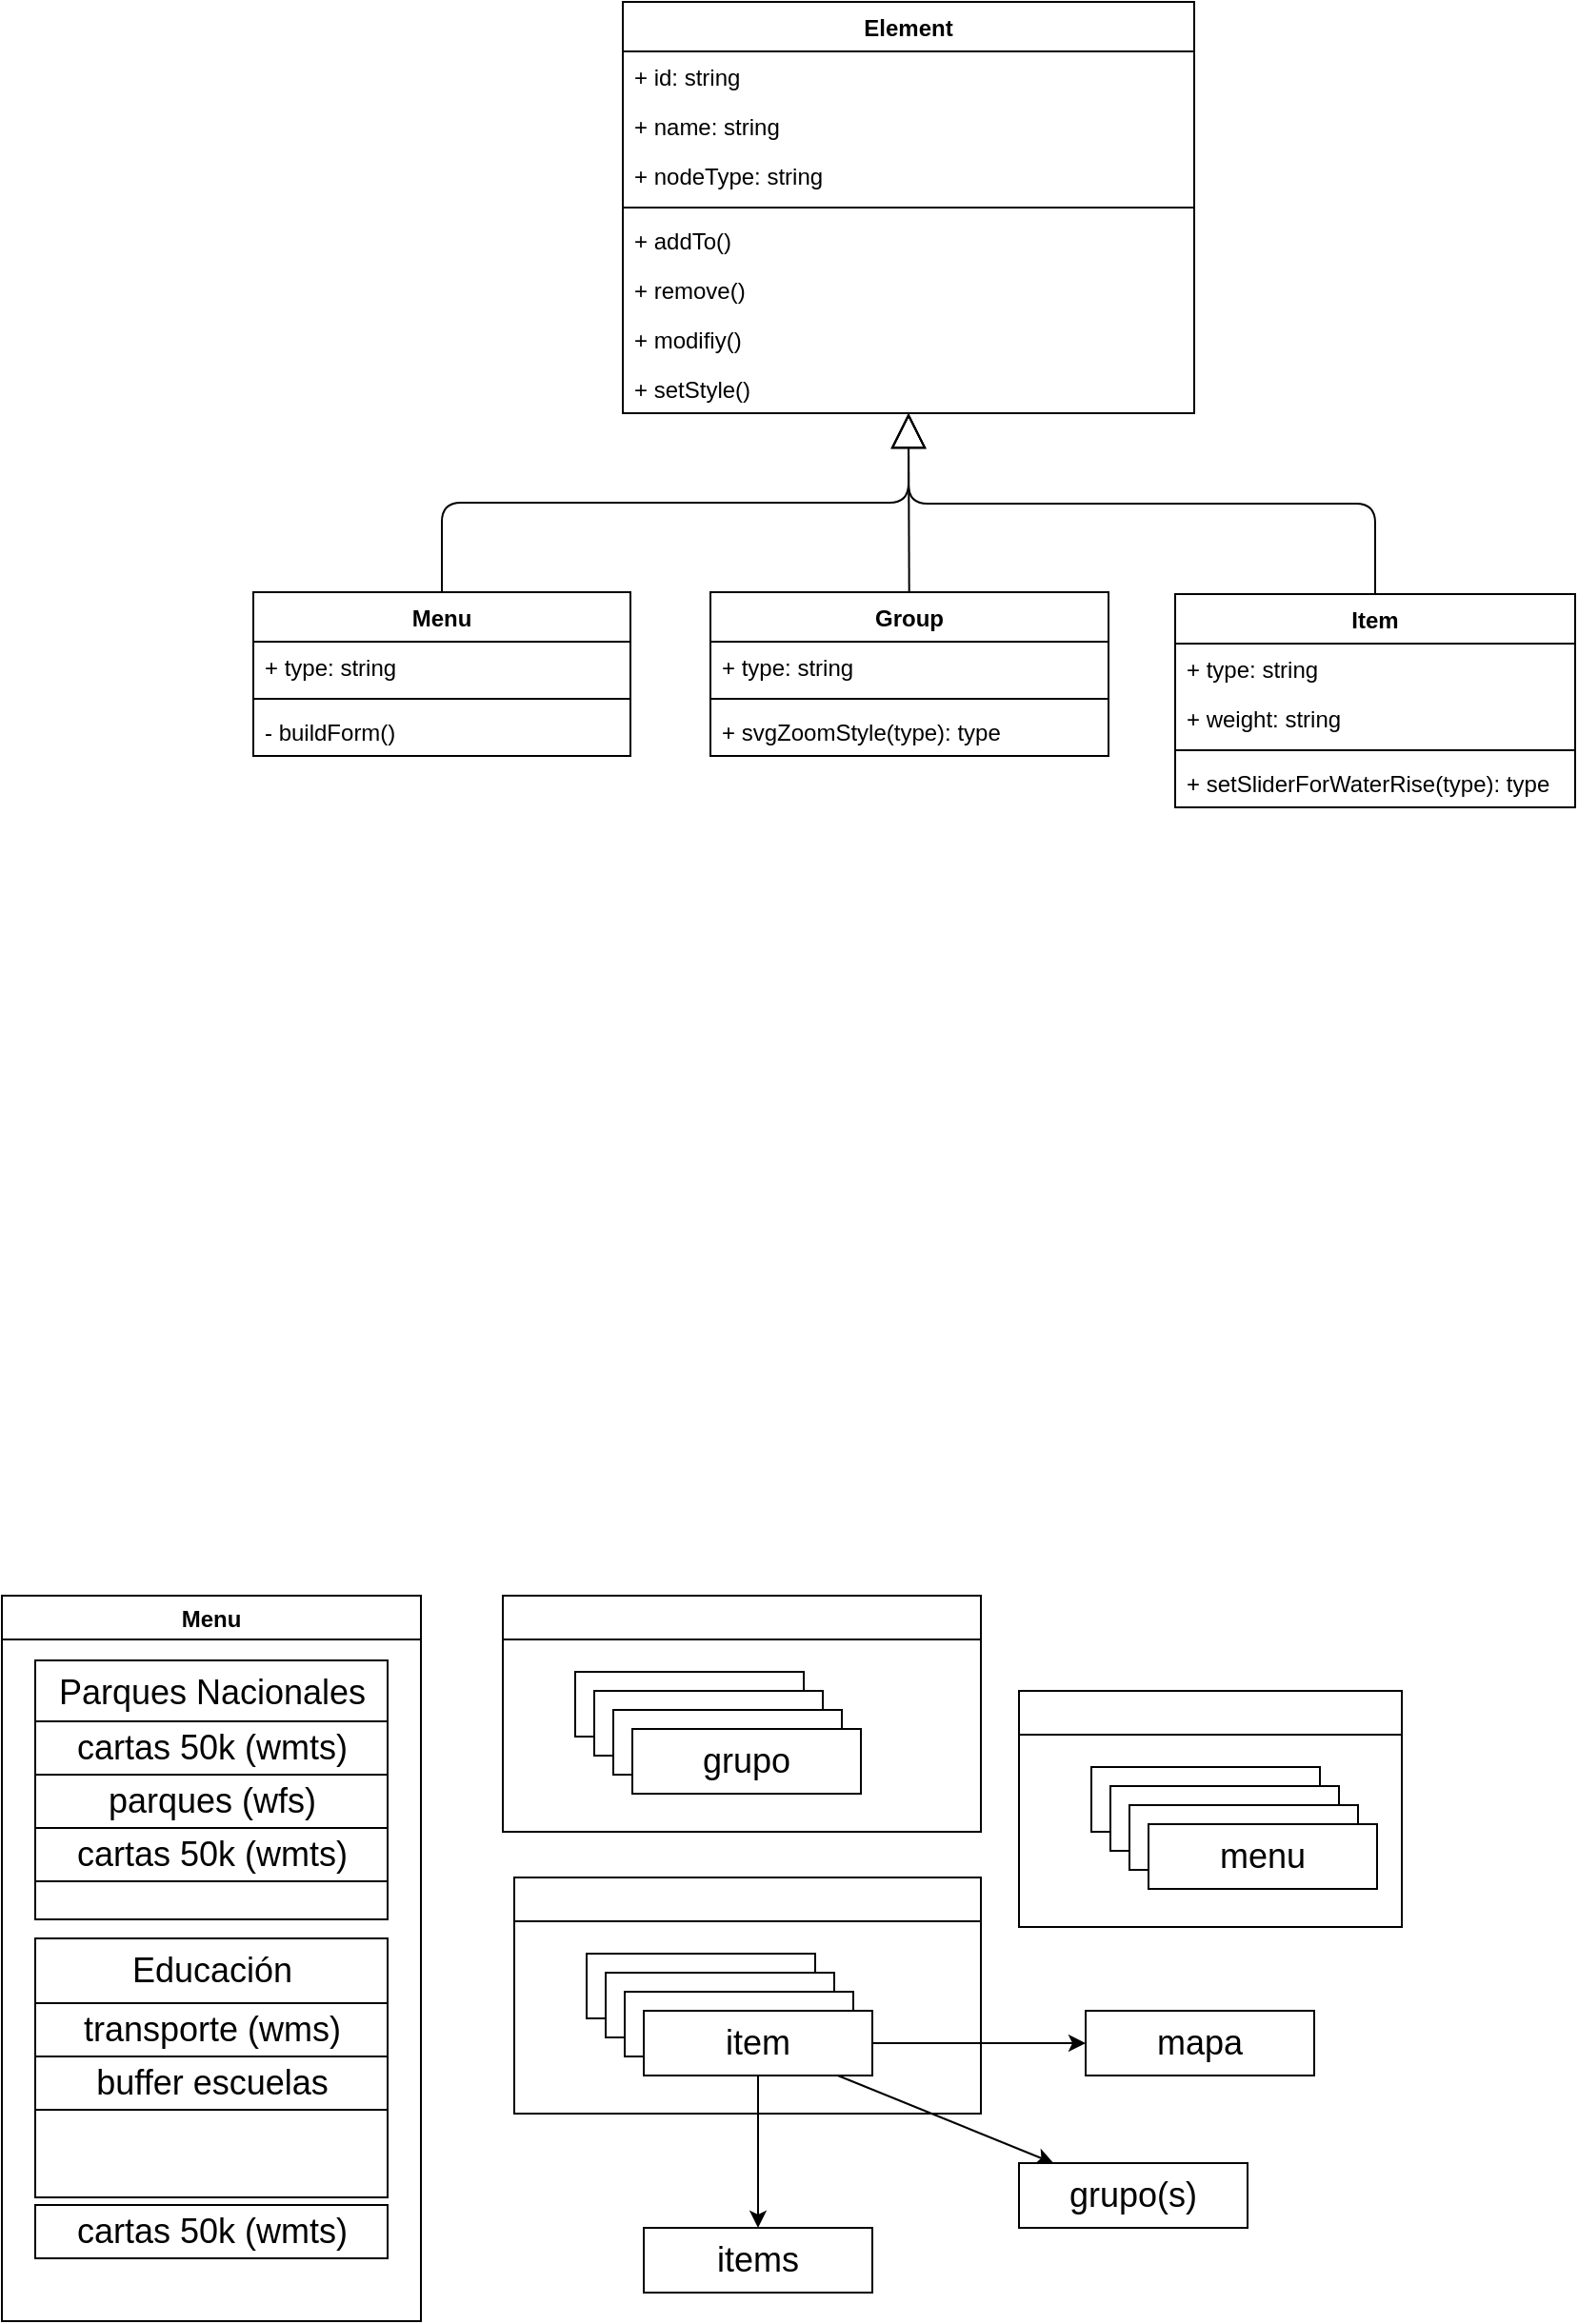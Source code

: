 <mxfile>
    <diagram id="CWb_n4CAjd2z9gFYFfTj" name="Class">
        <mxGraphModel dx="1367" dy="787" grid="0" gridSize="10" guides="1" tooltips="1" connect="1" arrows="1" fold="1" page="1" pageScale="1" pageWidth="1169" pageHeight="827" math="0" shadow="0">
            <root>
                <mxCell id="0"/>
                <mxCell id="1" parent="0"/>
                <mxCell id="zH9yEyfcCZAy-cP3OPAp-57" value="Item" style="swimlane;fontStyle=1;align=center;verticalAlign=top;childLayout=stackLayout;horizontal=1;startSize=26;horizontalStack=0;resizeParent=1;resizeParentMax=0;resizeLast=0;collapsible=1;marginBottom=0;" parent="1" vertex="1">
                    <mxGeometry x="656" y="328" width="210" height="112" as="geometry">
                        <mxRectangle x="655" y="465" width="80" height="26" as="alternateBounds"/>
                    </mxGeometry>
                </mxCell>
                <mxCell id="12" value="+ type: string" style="text;strokeColor=none;fillColor=none;align=left;verticalAlign=top;spacingLeft=4;spacingRight=4;overflow=hidden;rotatable=0;points=[[0,0.5],[1,0.5]];portConstraint=eastwest;" parent="zH9yEyfcCZAy-cP3OPAp-57" vertex="1">
                    <mxGeometry y="26" width="210" height="26" as="geometry"/>
                </mxCell>
                <mxCell id="15" value="+ weight: string" style="text;strokeColor=none;fillColor=none;align=left;verticalAlign=top;spacingLeft=4;spacingRight=4;overflow=hidden;rotatable=0;points=[[0,0.5],[1,0.5]];portConstraint=eastwest;" parent="zH9yEyfcCZAy-cP3OPAp-57" vertex="1">
                    <mxGeometry y="52" width="210" height="26" as="geometry"/>
                </mxCell>
                <mxCell id="zH9yEyfcCZAy-cP3OPAp-59" value="" style="line;strokeWidth=1;fillColor=none;align=left;verticalAlign=middle;spacingTop=-1;spacingLeft=3;spacingRight=3;rotatable=0;labelPosition=right;points=[];portConstraint=eastwest;strokeColor=inherit;" parent="zH9yEyfcCZAy-cP3OPAp-57" vertex="1">
                    <mxGeometry y="78" width="210" height="8" as="geometry"/>
                </mxCell>
                <mxCell id="zH9yEyfcCZAy-cP3OPAp-83" value="+ setSliderForWaterRise(type): type" style="text;strokeColor=none;fillColor=none;align=left;verticalAlign=top;spacingLeft=4;spacingRight=4;overflow=hidden;rotatable=0;points=[[0,0.5],[1,0.5]];portConstraint=eastwest;" parent="zH9yEyfcCZAy-cP3OPAp-57" vertex="1">
                    <mxGeometry y="86" width="210" height="26" as="geometry"/>
                </mxCell>
                <mxCell id="10" style="edgeStyle=none;html=1;entryX=0.5;entryY=1;entryDx=0;entryDy=0;endArrow=block;endFill=0;endSize=16;" parent="1" source="zH9yEyfcCZAy-cP3OPAp-61" target="zH9yEyfcCZAy-cP3OPAp-73" edge="1">
                    <mxGeometry relative="1" as="geometry"/>
                </mxCell>
                <mxCell id="zH9yEyfcCZAy-cP3OPAp-61" value="Group" style="swimlane;fontStyle=1;align=center;verticalAlign=top;childLayout=stackLayout;horizontal=1;startSize=26;horizontalStack=0;resizeParent=1;resizeParentMax=0;resizeLast=0;collapsible=1;marginBottom=0;" parent="1" vertex="1">
                    <mxGeometry x="412" y="327" width="209" height="86" as="geometry"/>
                </mxCell>
                <mxCell id="11" value="+ type: string" style="text;strokeColor=none;fillColor=none;align=left;verticalAlign=top;spacingLeft=4;spacingRight=4;overflow=hidden;rotatable=0;points=[[0,0.5],[1,0.5]];portConstraint=eastwest;" parent="zH9yEyfcCZAy-cP3OPAp-61" vertex="1">
                    <mxGeometry y="26" width="209" height="26" as="geometry"/>
                </mxCell>
                <mxCell id="zH9yEyfcCZAy-cP3OPAp-63" value="" style="line;strokeWidth=1;fillColor=none;align=left;verticalAlign=middle;spacingTop=-1;spacingLeft=3;spacingRight=3;rotatable=0;labelPosition=right;points=[];portConstraint=eastwest;strokeColor=inherit;" parent="zH9yEyfcCZAy-cP3OPAp-61" vertex="1">
                    <mxGeometry y="52" width="209" height="8" as="geometry"/>
                </mxCell>
                <mxCell id="zH9yEyfcCZAy-cP3OPAp-76" value="+ svgZoomStyle(type): type" style="text;strokeColor=none;fillColor=none;align=left;verticalAlign=top;spacingLeft=4;spacingRight=4;overflow=hidden;rotatable=0;points=[[0,0.5],[1,0.5]];portConstraint=eastwest;" parent="zH9yEyfcCZAy-cP3OPAp-61" vertex="1">
                    <mxGeometry y="60" width="209" height="26" as="geometry"/>
                </mxCell>
                <mxCell id="SXHfhw6Z6Lz09nfbXiYT-1" value="Menu" style="swimlane;fontStyle=1;align=center;verticalAlign=top;childLayout=stackLayout;horizontal=1;startSize=26;horizontalStack=0;resizeParent=1;resizeParentMax=0;resizeLast=0;collapsible=1;marginBottom=0;" parent="1" vertex="1">
                    <mxGeometry x="172" y="327" width="198" height="86" as="geometry"/>
                </mxCell>
                <mxCell id="SXHfhw6Z6Lz09nfbXiYT-2" value="+ type: string" style="text;strokeColor=none;fillColor=none;align=left;verticalAlign=top;spacingLeft=4;spacingRight=4;overflow=hidden;rotatable=0;points=[[0,0.5],[1,0.5]];portConstraint=eastwest;" parent="SXHfhw6Z6Lz09nfbXiYT-1" vertex="1">
                    <mxGeometry y="26" width="198" height="26" as="geometry"/>
                </mxCell>
                <mxCell id="SXHfhw6Z6Lz09nfbXiYT-3" value="" style="line;strokeWidth=1;fillColor=none;align=left;verticalAlign=middle;spacingTop=-1;spacingLeft=3;spacingRight=3;rotatable=0;labelPosition=right;points=[];portConstraint=eastwest;strokeColor=inherit;" parent="SXHfhw6Z6Lz09nfbXiYT-1" vertex="1">
                    <mxGeometry y="52" width="198" height="8" as="geometry"/>
                </mxCell>
                <mxCell id="0chl6XNJ0AaEcj4ULYIY-2" value="- buildForm()" style="text;strokeColor=none;fillColor=none;align=left;verticalAlign=top;spacingLeft=4;spacingRight=4;overflow=hidden;rotatable=0;points=[[0,0.5],[1,0.5]];portConstraint=eastwest;" parent="SXHfhw6Z6Lz09nfbXiYT-1" vertex="1">
                    <mxGeometry y="60" width="198" height="26" as="geometry"/>
                </mxCell>
                <mxCell id="JLlEWdNOFg77TvU8GrVB-5" value="" style="endArrow=block;endFill=0;html=1;edgeStyle=orthogonalEdgeStyle;align=left;verticalAlign=top;exitX=0.5;exitY=0;exitDx=0;exitDy=0;endSize=16;" parent="1" source="SXHfhw6Z6Lz09nfbXiYT-1" target="zH9yEyfcCZAy-cP3OPAp-73" edge="1">
                    <mxGeometry x="-0.853" y="-20" relative="1" as="geometry">
                        <mxPoint x="388" y="423" as="sourcePoint"/>
                        <mxPoint x="454" y="427" as="targetPoint"/>
                        <mxPoint as="offset"/>
                    </mxGeometry>
                </mxCell>
                <mxCell id="JLlEWdNOFg77TvU8GrVB-10" value="" style="endArrow=block;endFill=0;html=1;edgeStyle=orthogonalEdgeStyle;align=left;verticalAlign=top;exitX=0.5;exitY=0;exitDx=0;exitDy=0;endSize=16;" parent="1" source="zH9yEyfcCZAy-cP3OPAp-57" target="zH9yEyfcCZAy-cP3OPAp-73" edge="1">
                    <mxGeometry x="-0.83" relative="1" as="geometry">
                        <mxPoint x="644" y="441" as="sourcePoint"/>
                        <mxPoint x="804" y="441" as="targetPoint"/>
                        <mxPoint as="offset"/>
                    </mxGeometry>
                </mxCell>
                <mxCell id="zH9yEyfcCZAy-cP3OPAp-73" value="Element" style="swimlane;fontStyle=1;align=center;verticalAlign=top;childLayout=stackLayout;horizontal=1;startSize=26;horizontalStack=0;resizeParent=1;resizeParentMax=0;resizeLast=0;collapsible=1;marginBottom=0;shadow=0;" parent="1" vertex="1">
                    <mxGeometry x="366" y="17" width="300" height="216" as="geometry"/>
                </mxCell>
                <mxCell id="GDd7rEjxKUPIOiGlK0JA-3" value="+ id: string" style="text;strokeColor=none;fillColor=none;align=left;verticalAlign=top;spacingLeft=4;spacingRight=4;overflow=hidden;rotatable=0;points=[[0,0.5],[1,0.5]];portConstraint=eastwest;" parent="zH9yEyfcCZAy-cP3OPAp-73" vertex="1">
                    <mxGeometry y="26" width="300" height="26" as="geometry"/>
                </mxCell>
                <mxCell id="GDd7rEjxKUPIOiGlK0JA-2" value="+ name: string" style="text;strokeColor=none;fillColor=none;align=left;verticalAlign=top;spacingLeft=4;spacingRight=4;overflow=hidden;rotatable=0;points=[[0,0.5],[1,0.5]];portConstraint=eastwest;" parent="zH9yEyfcCZAy-cP3OPAp-73" vertex="1">
                    <mxGeometry y="52" width="300" height="26" as="geometry"/>
                </mxCell>
                <mxCell id="wN1pKUqFxLURX6OhlAxr-1" value="+ nodeType: string" style="text;strokeColor=none;fillColor=none;align=left;verticalAlign=top;spacingLeft=4;spacingRight=4;overflow=hidden;rotatable=0;points=[[0,0.5],[1,0.5]];portConstraint=eastwest;" parent="zH9yEyfcCZAy-cP3OPAp-73" vertex="1">
                    <mxGeometry y="78" width="300" height="26" as="geometry"/>
                </mxCell>
                <mxCell id="zH9yEyfcCZAy-cP3OPAp-75" value="" style="line;strokeWidth=1;fillColor=none;align=left;verticalAlign=middle;spacingTop=-1;spacingLeft=3;spacingRight=3;rotatable=0;labelPosition=right;points=[];portConstraint=eastwest;strokeColor=inherit;" parent="zH9yEyfcCZAy-cP3OPAp-73" vertex="1">
                    <mxGeometry y="104" width="300" height="8" as="geometry"/>
                </mxCell>
                <mxCell id="GuAcYDnVSEdRQ6eYFPWp-65" value="+ addTo()" style="text;strokeColor=none;fillColor=none;align=left;verticalAlign=top;spacingLeft=4;spacingRight=4;overflow=hidden;rotatable=0;points=[[0,0.5],[1,0.5]];portConstraint=eastwest;" parent="zH9yEyfcCZAy-cP3OPAp-73" vertex="1">
                    <mxGeometry y="112" width="300" height="26" as="geometry"/>
                </mxCell>
                <mxCell id="GuAcYDnVSEdRQ6eYFPWp-66" value="+ remove()" style="text;strokeColor=none;fillColor=none;align=left;verticalAlign=top;spacingLeft=4;spacingRight=4;overflow=hidden;rotatable=0;points=[[0,0.5],[1,0.5]];portConstraint=eastwest;" parent="zH9yEyfcCZAy-cP3OPAp-73" vertex="1">
                    <mxGeometry y="138" width="300" height="26" as="geometry"/>
                </mxCell>
                <mxCell id="GuAcYDnVSEdRQ6eYFPWp-64" value="+ modifiy()" style="text;strokeColor=none;fillColor=none;align=left;verticalAlign=top;spacingLeft=4;spacingRight=4;overflow=hidden;rotatable=0;points=[[0,0.5],[1,0.5]];portConstraint=eastwest;" parent="zH9yEyfcCZAy-cP3OPAp-73" vertex="1">
                    <mxGeometry y="164" width="300" height="26" as="geometry"/>
                </mxCell>
                <mxCell id="zH9yEyfcCZAy-cP3OPAp-80" value="+ setStyle()" style="text;strokeColor=none;fillColor=none;align=left;verticalAlign=top;spacingLeft=4;spacingRight=4;overflow=hidden;rotatable=0;points=[[0,0.5],[1,0.5]];portConstraint=eastwest;" parent="zH9yEyfcCZAy-cP3OPAp-73" vertex="1">
                    <mxGeometry y="190" width="300" height="26" as="geometry"/>
                </mxCell>
                <mxCell id="GuAcYDnVSEdRQ6eYFPWp-32" value="Menu" style="swimlane;" parent="1" vertex="1">
                    <mxGeometry x="40" y="854" width="220" height="381" as="geometry"/>
                </mxCell>
                <mxCell id="GuAcYDnVSEdRQ6eYFPWp-33" value="" style="edgeStyle=none;html=1;" parent="GuAcYDnVSEdRQ6eYFPWp-32" edge="1">
                    <mxGeometry relative="1" as="geometry">
                        <mxPoint x="100" y="71" as="sourcePoint"/>
                    </mxGeometry>
                </mxCell>
                <mxCell id="GuAcYDnVSEdRQ6eYFPWp-34" value="Parques Nacionales" style="rounded=0;whiteSpace=wrap;html=1;fontSize=18;verticalAlign=top;" parent="GuAcYDnVSEdRQ6eYFPWp-32" vertex="1">
                    <mxGeometry x="17.5" y="34" width="185" height="136" as="geometry"/>
                </mxCell>
                <mxCell id="GuAcYDnVSEdRQ6eYFPWp-35" value="parques (wfs)" style="rounded=0;whiteSpace=wrap;html=1;fontSize=18;" parent="GuAcYDnVSEdRQ6eYFPWp-32" vertex="1">
                    <mxGeometry x="17.5" y="94" width="185" height="28" as="geometry"/>
                </mxCell>
                <mxCell id="GuAcYDnVSEdRQ6eYFPWp-36" value="Educación" style="rounded=0;whiteSpace=wrap;html=1;fontSize=18;verticalAlign=top;" parent="GuAcYDnVSEdRQ6eYFPWp-32" vertex="1">
                    <mxGeometry x="17.5" y="180" width="185" height="136" as="geometry"/>
                </mxCell>
                <mxCell id="GuAcYDnVSEdRQ6eYFPWp-37" value="cartas 50k (wmts)" style="rounded=0;whiteSpace=wrap;html=1;fontSize=18;" parent="GuAcYDnVSEdRQ6eYFPWp-32" vertex="1">
                    <mxGeometry x="17.5" y="66" width="185" height="28" as="geometry"/>
                </mxCell>
                <mxCell id="GuAcYDnVSEdRQ6eYFPWp-38" value="transporte (wms)" style="rounded=0;whiteSpace=wrap;html=1;fontSize=18;" parent="GuAcYDnVSEdRQ6eYFPWp-32" vertex="1">
                    <mxGeometry x="17.5" y="214" width="185" height="28" as="geometry"/>
                </mxCell>
                <mxCell id="GuAcYDnVSEdRQ6eYFPWp-39" value="buffer escuelas" style="rounded=0;whiteSpace=wrap;html=1;fontSize=18;" parent="GuAcYDnVSEdRQ6eYFPWp-32" vertex="1">
                    <mxGeometry x="17.5" y="242" width="185" height="28" as="geometry"/>
                </mxCell>
                <mxCell id="GuAcYDnVSEdRQ6eYFPWp-40" value="cartas 50k (wmts)" style="rounded=0;whiteSpace=wrap;html=1;fontSize=18;" parent="GuAcYDnVSEdRQ6eYFPWp-32" vertex="1">
                    <mxGeometry x="17.5" y="122" width="185" height="28" as="geometry"/>
                </mxCell>
                <mxCell id="GuAcYDnVSEdRQ6eYFPWp-41" value="cartas 50k (wmts)" style="rounded=0;whiteSpace=wrap;html=1;fontSize=18;" parent="GuAcYDnVSEdRQ6eYFPWp-32" vertex="1">
                    <mxGeometry x="17.5" y="320" width="185" height="28" as="geometry"/>
                </mxCell>
                <mxCell id="GuAcYDnVSEdRQ6eYFPWp-42" value="" style="swimlane;fontSize=18;" parent="1" vertex="1">
                    <mxGeometry x="303" y="854" width="251" height="124" as="geometry"/>
                </mxCell>
                <mxCell id="GuAcYDnVSEdRQ6eYFPWp-43" value="grupo" style="rounded=0;whiteSpace=wrap;html=1;fontSize=18;" parent="GuAcYDnVSEdRQ6eYFPWp-42" vertex="1">
                    <mxGeometry x="38" y="40" width="120" height="34" as="geometry"/>
                </mxCell>
                <mxCell id="GuAcYDnVSEdRQ6eYFPWp-44" value="grupo" style="rounded=0;whiteSpace=wrap;html=1;fontSize=18;" parent="1" vertex="1">
                    <mxGeometry x="351" y="904" width="120" height="34" as="geometry"/>
                </mxCell>
                <mxCell id="GuAcYDnVSEdRQ6eYFPWp-45" value="grupo" style="rounded=0;whiteSpace=wrap;html=1;fontSize=18;" parent="1" vertex="1">
                    <mxGeometry x="361" y="914" width="120" height="34" as="geometry"/>
                </mxCell>
                <mxCell id="GuAcYDnVSEdRQ6eYFPWp-46" value="grupo" style="rounded=0;whiteSpace=wrap;html=1;fontSize=18;" parent="1" vertex="1">
                    <mxGeometry x="371" y="924" width="120" height="34" as="geometry"/>
                </mxCell>
                <mxCell id="GuAcYDnVSEdRQ6eYFPWp-47" value="" style="swimlane;fontSize=18;" parent="1" vertex="1">
                    <mxGeometry x="309" y="1002" width="245" height="124" as="geometry"/>
                </mxCell>
                <mxCell id="GuAcYDnVSEdRQ6eYFPWp-48" value="grupo" style="rounded=0;whiteSpace=wrap;html=1;fontSize=18;" parent="GuAcYDnVSEdRQ6eYFPWp-47" vertex="1">
                    <mxGeometry x="38" y="40" width="120" height="34" as="geometry"/>
                </mxCell>
                <mxCell id="GuAcYDnVSEdRQ6eYFPWp-49" value="grupo" style="rounded=0;whiteSpace=wrap;html=1;fontSize=18;" parent="1" vertex="1">
                    <mxGeometry x="357" y="1052" width="120" height="34" as="geometry"/>
                </mxCell>
                <mxCell id="GuAcYDnVSEdRQ6eYFPWp-50" value="grupo" style="rounded=0;whiteSpace=wrap;html=1;fontSize=18;" parent="1" vertex="1">
                    <mxGeometry x="367" y="1062" width="120" height="34" as="geometry"/>
                </mxCell>
                <mxCell id="GuAcYDnVSEdRQ6eYFPWp-51" value="" style="edgeStyle=none;html=1;fontSize=18;" parent="1" source="GuAcYDnVSEdRQ6eYFPWp-54" target="GuAcYDnVSEdRQ6eYFPWp-60" edge="1">
                    <mxGeometry relative="1" as="geometry"/>
                </mxCell>
                <mxCell id="GuAcYDnVSEdRQ6eYFPWp-52" value="" style="edgeStyle=none;html=1;fontSize=18;" parent="1" source="GuAcYDnVSEdRQ6eYFPWp-54" target="GuAcYDnVSEdRQ6eYFPWp-61" edge="1">
                    <mxGeometry relative="1" as="geometry"/>
                </mxCell>
                <mxCell id="GuAcYDnVSEdRQ6eYFPWp-53" value="" style="edgeStyle=none;html=1;fontSize=18;" parent="1" source="GuAcYDnVSEdRQ6eYFPWp-54" target="GuAcYDnVSEdRQ6eYFPWp-62" edge="1">
                    <mxGeometry relative="1" as="geometry"/>
                </mxCell>
                <mxCell id="GuAcYDnVSEdRQ6eYFPWp-54" value="item" style="rounded=0;whiteSpace=wrap;html=1;fontSize=18;" parent="1" vertex="1">
                    <mxGeometry x="377" y="1072" width="120" height="34" as="geometry"/>
                </mxCell>
                <mxCell id="GuAcYDnVSEdRQ6eYFPWp-55" value="" style="swimlane;fontSize=18;" parent="1" vertex="1">
                    <mxGeometry x="574" y="904" width="201" height="124" as="geometry"/>
                </mxCell>
                <mxCell id="GuAcYDnVSEdRQ6eYFPWp-56" value="grupo" style="rounded=0;whiteSpace=wrap;html=1;fontSize=18;" parent="GuAcYDnVSEdRQ6eYFPWp-55" vertex="1">
                    <mxGeometry x="38" y="40" width="120" height="34" as="geometry"/>
                </mxCell>
                <mxCell id="GuAcYDnVSEdRQ6eYFPWp-57" value="grupo" style="rounded=0;whiteSpace=wrap;html=1;fontSize=18;" parent="1" vertex="1">
                    <mxGeometry x="622" y="954" width="120" height="34" as="geometry"/>
                </mxCell>
                <mxCell id="GuAcYDnVSEdRQ6eYFPWp-58" value="grupo" style="rounded=0;whiteSpace=wrap;html=1;fontSize=18;" parent="1" vertex="1">
                    <mxGeometry x="632" y="964" width="120" height="34" as="geometry"/>
                </mxCell>
                <mxCell id="GuAcYDnVSEdRQ6eYFPWp-59" value="menu" style="rounded=0;whiteSpace=wrap;html=1;fontSize=18;" parent="1" vertex="1">
                    <mxGeometry x="642" y="974" width="120" height="34" as="geometry"/>
                </mxCell>
                <mxCell id="GuAcYDnVSEdRQ6eYFPWp-60" value="items" style="rounded=0;whiteSpace=wrap;html=1;fontSize=18;" parent="1" vertex="1">
                    <mxGeometry x="377" y="1186" width="120" height="34" as="geometry"/>
                </mxCell>
                <mxCell id="GuAcYDnVSEdRQ6eYFPWp-61" value="mapa" style="rounded=0;whiteSpace=wrap;html=1;fontSize=18;" parent="1" vertex="1">
                    <mxGeometry x="609" y="1072" width="120" height="34" as="geometry"/>
                </mxCell>
                <mxCell id="GuAcYDnVSEdRQ6eYFPWp-62" value="grupo(s)" style="rounded=0;whiteSpace=wrap;html=1;fontSize=18;" parent="1" vertex="1">
                    <mxGeometry x="574" y="1152" width="120" height="34" as="geometry"/>
                </mxCell>
            </root>
        </mxGraphModel>
    </diagram>
    <diagram name="newMenu" id="8wBzWlpu2rMvFA-HDnfL">
        <mxGraphModel dx="1367" dy="787" grid="0" gridSize="10" guides="1" tooltips="1" connect="1" arrows="1" fold="1" page="1" pageScale="1" pageWidth="1169" pageHeight="827" math="0" shadow="0">
            <root>
                <mxCell id="F6urXVBgQZj6xSzh7uNJ-0"/>
                <mxCell id="F6urXVBgQZj6xSzh7uNJ-1" parent="F6urXVBgQZj6xSzh7uNJ-0"/>
                <mxCell id="F6urXVBgQZj6xSzh7uNJ-18" value="Element" style="swimlane;fontStyle=1;align=center;verticalAlign=top;childLayout=stackLayout;horizontal=1;startSize=26;horizontalStack=0;resizeParent=1;resizeParentMax=0;resizeLast=0;collapsible=1;marginBottom=0;shadow=0;" vertex="1" parent="F6urXVBgQZj6xSzh7uNJ-1">
                    <mxGeometry x="24" y="13" width="300" height="191" as="geometry"/>
                </mxCell>
                <mxCell id="F6urXVBgQZj6xSzh7uNJ-19" value="+ id: string" style="text;strokeColor=none;fillColor=none;align=left;verticalAlign=top;spacingLeft=4;spacingRight=4;overflow=hidden;rotatable=0;points=[[0,0.5],[1,0.5]];portConstraint=eastwest;" vertex="1" parent="F6urXVBgQZj6xSzh7uNJ-18">
                    <mxGeometry y="26" width="300" height="26" as="geometry"/>
                </mxCell>
                <mxCell id="F6urXVBgQZj6xSzh7uNJ-20" value="+ name: string" style="text;strokeColor=none;fillColor=none;align=left;verticalAlign=top;spacingLeft=4;spacingRight=4;overflow=hidden;rotatable=0;points=[[0,0.5],[1,0.5]];portConstraint=eastwest;" vertex="1" parent="F6urXVBgQZj6xSzh7uNJ-18">
                    <mxGeometry y="52" width="300" height="26" as="geometry"/>
                </mxCell>
                <mxCell id="F6urXVBgQZj6xSzh7uNJ-21" value="+ type: string" style="text;strokeColor=none;fillColor=none;align=left;verticalAlign=top;spacingLeft=4;spacingRight=4;overflow=hidden;rotatable=0;points=[[0,0.5],[1,0.5]];portConstraint=eastwest;" vertex="1" parent="F6urXVBgQZj6xSzh7uNJ-18">
                    <mxGeometry y="78" width="300" height="26" as="geometry"/>
                </mxCell>
                <mxCell id="F6urXVBgQZj6xSzh7uNJ-22" value="" style="line;strokeWidth=1;fillColor=none;align=left;verticalAlign=middle;spacingTop=-1;spacingLeft=3;spacingRight=3;rotatable=0;labelPosition=right;points=[];portConstraint=eastwest;strokeColor=inherit;" vertex="1" parent="F6urXVBgQZj6xSzh7uNJ-18">
                    <mxGeometry y="104" width="300" height="8" as="geometry"/>
                </mxCell>
                <mxCell id="F6urXVBgQZj6xSzh7uNJ-23" value="+ addTo()" style="text;strokeColor=none;fillColor=none;align=left;verticalAlign=top;spacingLeft=4;spacingRight=4;overflow=hidden;rotatable=0;points=[[0,0.5],[1,0.5]];portConstraint=eastwest;" vertex="1" parent="F6urXVBgQZj6xSzh7uNJ-18">
                    <mxGeometry y="112" width="300" height="26" as="geometry"/>
                </mxCell>
                <mxCell id="F6urXVBgQZj6xSzh7uNJ-24" value="+ remove()" style="text;strokeColor=none;fillColor=none;align=left;verticalAlign=top;spacingLeft=4;spacingRight=4;overflow=hidden;rotatable=0;points=[[0,0.5],[1,0.5]];portConstraint=eastwest;" vertex="1" parent="F6urXVBgQZj6xSzh7uNJ-18">
                    <mxGeometry y="138" width="300" height="26" as="geometry"/>
                </mxCell>
                <mxCell id="m8x4IANRLHTWrWJy82Jp-11" value="+ setStyle()" style="text;strokeColor=none;fillColor=none;align=left;verticalAlign=top;spacingLeft=4;spacingRight=4;overflow=hidden;rotatable=0;points=[[0,0.5],[1,0.5]];portConstraint=eastwest;" vertex="1" parent="F6urXVBgQZj6xSzh7uNJ-18">
                    <mxGeometry y="164" width="300" height="27" as="geometry"/>
                </mxCell>
                <mxCell id="F6urXVBgQZj6xSzh7uNJ-27" value="Menu" style="swimlane;" vertex="1" parent="F6urXVBgQZj6xSzh7uNJ-1">
                    <mxGeometry x="40" y="854" width="220" height="381" as="geometry"/>
                </mxCell>
                <mxCell id="F6urXVBgQZj6xSzh7uNJ-28" value="" style="edgeStyle=none;html=1;" edge="1" parent="F6urXVBgQZj6xSzh7uNJ-27">
                    <mxGeometry relative="1" as="geometry">
                        <mxPoint x="100" y="71" as="sourcePoint"/>
                    </mxGeometry>
                </mxCell>
                <mxCell id="F6urXVBgQZj6xSzh7uNJ-29" value="Parques Nacionales" style="rounded=0;whiteSpace=wrap;html=1;fontSize=18;verticalAlign=top;" vertex="1" parent="F6urXVBgQZj6xSzh7uNJ-27">
                    <mxGeometry x="17.5" y="34" width="185" height="136" as="geometry"/>
                </mxCell>
                <mxCell id="F6urXVBgQZj6xSzh7uNJ-30" value="parques (wfs)" style="rounded=0;whiteSpace=wrap;html=1;fontSize=18;" vertex="1" parent="F6urXVBgQZj6xSzh7uNJ-27">
                    <mxGeometry x="17.5" y="94" width="185" height="28" as="geometry"/>
                </mxCell>
                <mxCell id="F6urXVBgQZj6xSzh7uNJ-31" value="Educación" style="rounded=0;whiteSpace=wrap;html=1;fontSize=18;verticalAlign=top;" vertex="1" parent="F6urXVBgQZj6xSzh7uNJ-27">
                    <mxGeometry x="17.5" y="180" width="185" height="136" as="geometry"/>
                </mxCell>
                <mxCell id="F6urXVBgQZj6xSzh7uNJ-32" value="cartas 50k (wmts)" style="rounded=0;whiteSpace=wrap;html=1;fontSize=18;" vertex="1" parent="F6urXVBgQZj6xSzh7uNJ-27">
                    <mxGeometry x="17.5" y="66" width="185" height="28" as="geometry"/>
                </mxCell>
                <mxCell id="F6urXVBgQZj6xSzh7uNJ-33" value="transporte (wms)" style="rounded=0;whiteSpace=wrap;html=1;fontSize=18;" vertex="1" parent="F6urXVBgQZj6xSzh7uNJ-27">
                    <mxGeometry x="17.5" y="214" width="185" height="28" as="geometry"/>
                </mxCell>
                <mxCell id="F6urXVBgQZj6xSzh7uNJ-34" value="buffer escuelas" style="rounded=0;whiteSpace=wrap;html=1;fontSize=18;" vertex="1" parent="F6urXVBgQZj6xSzh7uNJ-27">
                    <mxGeometry x="17.5" y="242" width="185" height="28" as="geometry"/>
                </mxCell>
                <mxCell id="F6urXVBgQZj6xSzh7uNJ-35" value="cartas 50k (wmts)" style="rounded=0;whiteSpace=wrap;html=1;fontSize=18;" vertex="1" parent="F6urXVBgQZj6xSzh7uNJ-27">
                    <mxGeometry x="17.5" y="122" width="185" height="28" as="geometry"/>
                </mxCell>
                <mxCell id="F6urXVBgQZj6xSzh7uNJ-36" value="cartas 50k (wmts)" style="rounded=0;whiteSpace=wrap;html=1;fontSize=18;" vertex="1" parent="F6urXVBgQZj6xSzh7uNJ-27">
                    <mxGeometry x="17.5" y="320" width="185" height="28" as="geometry"/>
                </mxCell>
                <mxCell id="F6urXVBgQZj6xSzh7uNJ-37" value="" style="swimlane;fontSize=18;" vertex="1" parent="F6urXVBgQZj6xSzh7uNJ-1">
                    <mxGeometry x="303" y="854" width="251" height="124" as="geometry"/>
                </mxCell>
                <mxCell id="F6urXVBgQZj6xSzh7uNJ-38" value="grupo" style="rounded=0;whiteSpace=wrap;html=1;fontSize=18;" vertex="1" parent="F6urXVBgQZj6xSzh7uNJ-37">
                    <mxGeometry x="38" y="40" width="120" height="34" as="geometry"/>
                </mxCell>
                <mxCell id="F6urXVBgQZj6xSzh7uNJ-39" value="grupo" style="rounded=0;whiteSpace=wrap;html=1;fontSize=18;" vertex="1" parent="F6urXVBgQZj6xSzh7uNJ-1">
                    <mxGeometry x="351" y="904" width="120" height="34" as="geometry"/>
                </mxCell>
                <mxCell id="F6urXVBgQZj6xSzh7uNJ-40" value="grupo" style="rounded=0;whiteSpace=wrap;html=1;fontSize=18;" vertex="1" parent="F6urXVBgQZj6xSzh7uNJ-1">
                    <mxGeometry x="361" y="914" width="120" height="34" as="geometry"/>
                </mxCell>
                <mxCell id="F6urXVBgQZj6xSzh7uNJ-41" value="grupo" style="rounded=0;whiteSpace=wrap;html=1;fontSize=18;" vertex="1" parent="F6urXVBgQZj6xSzh7uNJ-1">
                    <mxGeometry x="371" y="924" width="120" height="34" as="geometry"/>
                </mxCell>
                <mxCell id="F6urXVBgQZj6xSzh7uNJ-42" value="" style="swimlane;fontSize=18;" vertex="1" parent="F6urXVBgQZj6xSzh7uNJ-1">
                    <mxGeometry x="309" y="1002" width="245" height="124" as="geometry"/>
                </mxCell>
                <mxCell id="F6urXVBgQZj6xSzh7uNJ-43" value="grupo" style="rounded=0;whiteSpace=wrap;html=1;fontSize=18;" vertex="1" parent="F6urXVBgQZj6xSzh7uNJ-42">
                    <mxGeometry x="38" y="40" width="120" height="34" as="geometry"/>
                </mxCell>
                <mxCell id="F6urXVBgQZj6xSzh7uNJ-44" value="grupo" style="rounded=0;whiteSpace=wrap;html=1;fontSize=18;" vertex="1" parent="F6urXVBgQZj6xSzh7uNJ-1">
                    <mxGeometry x="357" y="1052" width="120" height="34" as="geometry"/>
                </mxCell>
                <mxCell id="F6urXVBgQZj6xSzh7uNJ-45" value="grupo" style="rounded=0;whiteSpace=wrap;html=1;fontSize=18;" vertex="1" parent="F6urXVBgQZj6xSzh7uNJ-1">
                    <mxGeometry x="367" y="1062" width="120" height="34" as="geometry"/>
                </mxCell>
                <mxCell id="F6urXVBgQZj6xSzh7uNJ-46" value="" style="edgeStyle=none;html=1;fontSize=18;" edge="1" parent="F6urXVBgQZj6xSzh7uNJ-1" source="F6urXVBgQZj6xSzh7uNJ-49" target="F6urXVBgQZj6xSzh7uNJ-55">
                    <mxGeometry relative="1" as="geometry"/>
                </mxCell>
                <mxCell id="F6urXVBgQZj6xSzh7uNJ-47" value="" style="edgeStyle=none;html=1;fontSize=18;" edge="1" parent="F6urXVBgQZj6xSzh7uNJ-1" source="F6urXVBgQZj6xSzh7uNJ-49" target="F6urXVBgQZj6xSzh7uNJ-56">
                    <mxGeometry relative="1" as="geometry"/>
                </mxCell>
                <mxCell id="F6urXVBgQZj6xSzh7uNJ-48" value="" style="edgeStyle=none;html=1;fontSize=18;" edge="1" parent="F6urXVBgQZj6xSzh7uNJ-1" source="F6urXVBgQZj6xSzh7uNJ-49" target="F6urXVBgQZj6xSzh7uNJ-57">
                    <mxGeometry relative="1" as="geometry"/>
                </mxCell>
                <mxCell id="F6urXVBgQZj6xSzh7uNJ-49" value="item" style="rounded=0;whiteSpace=wrap;html=1;fontSize=18;" vertex="1" parent="F6urXVBgQZj6xSzh7uNJ-1">
                    <mxGeometry x="377" y="1072" width="120" height="34" as="geometry"/>
                </mxCell>
                <mxCell id="F6urXVBgQZj6xSzh7uNJ-50" value="" style="swimlane;fontSize=18;" vertex="1" parent="F6urXVBgQZj6xSzh7uNJ-1">
                    <mxGeometry x="574" y="904" width="201" height="124" as="geometry"/>
                </mxCell>
                <mxCell id="F6urXVBgQZj6xSzh7uNJ-51" value="grupo" style="rounded=0;whiteSpace=wrap;html=1;fontSize=18;" vertex="1" parent="F6urXVBgQZj6xSzh7uNJ-50">
                    <mxGeometry x="38" y="40" width="120" height="34" as="geometry"/>
                </mxCell>
                <mxCell id="F6urXVBgQZj6xSzh7uNJ-52" value="grupo" style="rounded=0;whiteSpace=wrap;html=1;fontSize=18;" vertex="1" parent="F6urXVBgQZj6xSzh7uNJ-1">
                    <mxGeometry x="622" y="954" width="120" height="34" as="geometry"/>
                </mxCell>
                <mxCell id="F6urXVBgQZj6xSzh7uNJ-53" value="grupo" style="rounded=0;whiteSpace=wrap;html=1;fontSize=18;" vertex="1" parent="F6urXVBgQZj6xSzh7uNJ-1">
                    <mxGeometry x="632" y="964" width="120" height="34" as="geometry"/>
                </mxCell>
                <mxCell id="F6urXVBgQZj6xSzh7uNJ-54" value="menu" style="rounded=0;whiteSpace=wrap;html=1;fontSize=18;" vertex="1" parent="F6urXVBgQZj6xSzh7uNJ-1">
                    <mxGeometry x="642" y="974" width="120" height="34" as="geometry"/>
                </mxCell>
                <mxCell id="F6urXVBgQZj6xSzh7uNJ-55" value="items" style="rounded=0;whiteSpace=wrap;html=1;fontSize=18;" vertex="1" parent="F6urXVBgQZj6xSzh7uNJ-1">
                    <mxGeometry x="377" y="1186" width="120" height="34" as="geometry"/>
                </mxCell>
                <mxCell id="F6urXVBgQZj6xSzh7uNJ-56" value="mapa" style="rounded=0;whiteSpace=wrap;html=1;fontSize=18;" vertex="1" parent="F6urXVBgQZj6xSzh7uNJ-1">
                    <mxGeometry x="609" y="1072" width="120" height="34" as="geometry"/>
                </mxCell>
                <mxCell id="F6urXVBgQZj6xSzh7uNJ-57" value="grupo(s)" style="rounded=0;whiteSpace=wrap;html=1;fontSize=18;" vertex="1" parent="F6urXVBgQZj6xSzh7uNJ-1">
                    <mxGeometry x="574" y="1152" width="120" height="34" as="geometry"/>
                </mxCell>
                <mxCell id="S5_TXi30lpOwRx2xWLw7-1" value="Menu" style="swimlane;fontStyle=1;align=center;verticalAlign=top;childLayout=stackLayout;horizontal=1;startSize=26;horizontalStack=0;resizeParent=1;resizeParentMax=0;resizeLast=0;collapsible=1;marginBottom=0;shadow=0;" vertex="1" parent="F6urXVBgQZj6xSzh7uNJ-1">
                    <mxGeometry x="452" y="13" width="300" height="191" as="geometry">
                        <mxRectangle x="458" y="13" width="66" height="26" as="alternateBounds"/>
                    </mxGeometry>
                </mxCell>
                <mxCell id="S5_TXi30lpOwRx2xWLw7-2" value="+ id: string" style="text;strokeColor=none;fillColor=none;align=left;verticalAlign=top;spacingLeft=4;spacingRight=4;overflow=hidden;rotatable=0;points=[[0,0.5],[1,0.5]];portConstraint=eastwest;" vertex="1" parent="S5_TXi30lpOwRx2xWLw7-1">
                    <mxGeometry y="26" width="300" height="26" as="geometry"/>
                </mxCell>
                <mxCell id="S5_TXi30lpOwRx2xWLw7-5" value="" style="line;strokeWidth=1;fillColor=none;align=left;verticalAlign=middle;spacingTop=-1;spacingLeft=3;spacingRight=3;rotatable=0;labelPosition=right;points=[];portConstraint=eastwest;strokeColor=inherit;" vertex="1" parent="S5_TXi30lpOwRx2xWLw7-1">
                    <mxGeometry y="52" width="300" height="8" as="geometry"/>
                </mxCell>
                <mxCell id="S5_TXi30lpOwRx2xWLw7-6" value="+ addTo()" style="text;strokeColor=none;fillColor=none;align=left;verticalAlign=top;spacingLeft=4;spacingRight=4;overflow=hidden;rotatable=0;points=[[0,0.5],[1,0.5]];portConstraint=eastwest;" vertex="1" parent="S5_TXi30lpOwRx2xWLw7-1">
                    <mxGeometry y="60" width="300" height="26" as="geometry"/>
                </mxCell>
                <mxCell id="S5_TXi30lpOwRx2xWLw7-7" value="+ remove()" style="text;strokeColor=none;fillColor=none;align=left;verticalAlign=top;spacingLeft=4;spacingRight=4;overflow=hidden;rotatable=0;points=[[0,0.5],[1,0.5]];portConstraint=eastwest;" vertex="1" parent="S5_TXi30lpOwRx2xWLw7-1">
                    <mxGeometry y="86" width="300" height="26" as="geometry"/>
                </mxCell>
                <mxCell id="S5_TXi30lpOwRx2xWLw7-10" value="+ modifiy()" style="text;strokeColor=none;fillColor=none;align=left;verticalAlign=top;spacingLeft=4;spacingRight=4;overflow=hidden;rotatable=0;points=[[0,0.5],[1,0.5]];portConstraint=eastwest;" vertex="1" parent="S5_TXi30lpOwRx2xWLw7-1">
                    <mxGeometry y="112" width="300" height="26" as="geometry"/>
                </mxCell>
                <mxCell id="S5_TXi30lpOwRx2xWLw7-9" value="+ setStyle()" style="text;strokeColor=none;fillColor=none;align=left;verticalAlign=top;spacingLeft=4;spacingRight=4;overflow=hidden;rotatable=0;points=[[0,0.5],[1,0.5]];portConstraint=eastwest;" vertex="1" parent="S5_TXi30lpOwRx2xWLw7-1">
                    <mxGeometry y="138" width="300" height="27" as="geometry"/>
                </mxCell>
                <mxCell id="S5_TXi30lpOwRx2xWLw7-8" value="+ addSection()" style="text;strokeColor=none;fillColor=none;align=left;verticalAlign=top;spacingLeft=4;spacingRight=4;overflow=hidden;rotatable=0;points=[[0,0.5],[1,0.5]];portConstraint=eastwest;" vertex="1" parent="S5_TXi30lpOwRx2xWLw7-1">
                    <mxGeometry y="165" width="300" height="26" as="geometry"/>
                </mxCell>
                <mxCell id="m8x4IANRLHTWrWJy82Jp-3" value="Listado de elementos" style="swimlane;fontStyle=1;align=center;verticalAlign=top;childLayout=stackLayout;horizontal=1;startSize=26;horizontalStack=0;resizeParent=1;resizeParentMax=0;resizeLast=0;collapsible=1;marginBottom=0;shadow=0;" vertex="1" parent="F6urXVBgQZj6xSzh7uNJ-1">
                    <mxGeometry x="832" y="18" width="300" height="104" as="geometry">
                        <mxRectangle x="458" y="13" width="66" height="26" as="alternateBounds"/>
                    </mxGeometry>
                </mxCell>
                <mxCell id="m8x4IANRLHTWrWJy82Jp-4" value="Menu básico&#10;" style="text;strokeColor=none;fillColor=none;align=left;verticalAlign=top;spacingLeft=4;spacingRight=4;overflow=hidden;rotatable=0;points=[[0,0.5],[1,0.5]];portConstraint=eastwest;" vertex="1" parent="m8x4IANRLHTWrWJy82Jp-3">
                    <mxGeometry y="26" width="300" height="26" as="geometry"/>
                </mxCell>
                <mxCell id="m8x4IANRLHTWrWJy82Jp-6" value="Secciones con botones" style="text;strokeColor=none;fillColor=none;align=left;verticalAlign=top;spacingLeft=4;spacingRight=4;overflow=hidden;rotatable=0;points=[[0,0.5],[1,0.5]];portConstraint=eastwest;" vertex="1" parent="m8x4IANRLHTWrWJy82Jp-3">
                    <mxGeometry y="52" width="300" height="26" as="geometry"/>
                </mxCell>
                <mxCell id="m8x4IANRLHTWrWJy82Jp-7" value="Dentro de las secciones: Elementos" style="text;strokeColor=none;fillColor=none;align=left;verticalAlign=top;spacingLeft=4;spacingRight=4;overflow=hidden;rotatable=0;points=[[0,0.5],[1,0.5]];portConstraint=eastwest;" vertex="1" parent="m8x4IANRLHTWrWJy82Jp-3">
                    <mxGeometry y="78" width="300" height="26" as="geometry"/>
                </mxCell>
                <mxCell id="m8x4IANRLHTWrWJy82Jp-12" value="&lt;h1&gt;New Menu&lt;/h1&gt;&lt;div&gt;1. Crear Menu simple con la clase Menu, el cual se puede agregar y quitar del mapa. Con&amp;nbsp;&lt;span style=&quot;&quot;&gt;setStyle&lt;/span&gt;() se pueden cambiar sus estilos.&lt;/div&gt;&lt;div&gt;2. Con addSection() agregamos secciones vacias con boton lateral al menu.&lt;/div&gt;&lt;div&gt;&lt;span style=&quot;background-color: initial;&quot;&gt;3. A cada seccion, se le agrega un elemento de cualquier tipo. Puede contener un listado de secciones con capas, una interfaz de ayuda, un buscador, etc.&lt;/span&gt;&lt;br&gt;&lt;/div&gt;&lt;div&gt;&lt;span style=&quot;background-color: initial;&quot;&gt;&lt;br&gt;&lt;/span&gt;&lt;/div&gt;" style="text;html=1;strokeColor=none;fillColor=none;spacing=5;spacingTop=-20;whiteSpace=wrap;overflow=hidden;rounded=0;" vertex="1" parent="F6urXVBgQZj6xSzh7uNJ-1">
                    <mxGeometry x="24" y="307" width="1123" height="143" as="geometry"/>
                </mxCell>
            </root>
        </mxGraphModel>
    </diagram>
    <diagram id="zKj1nWsVdqE3z-n9kn48" name="Use case">
        <mxGraphModel dx="648" dy="353" grid="1" gridSize="10" guides="1" tooltips="1" connect="1" arrows="1" fold="1" page="1" pageScale="1" pageWidth="827" pageHeight="1169" math="0" shadow="0">
            <root>
                <mxCell id="8P5OABlq8EOVzUHR2hVs-0"/>
                <mxCell id="8P5OABlq8EOVzUHR2hVs-1" parent="8P5OABlq8EOVzUHR2hVs-0"/>
                <mxCell id="8P5OABlq8EOVzUHR2hVs-4" value="" style="edgeStyle=none;html=1;fontSize=15;" parent="8P5OABlq8EOVzUHR2hVs-1" edge="1">
                    <mxGeometry relative="1" as="geometry">
                        <mxPoint x="170" y="80" as="sourcePoint"/>
                    </mxGeometry>
                </mxCell>
            </root>
        </mxGraphModel>
    </diagram>
    <diagram id="_xa8yNnuS_HWsyc0oqN-" name="UI">
        <mxGraphModel dx="1367" dy="787" grid="0" gridSize="10" guides="1" tooltips="1" connect="1" arrows="1" fold="1" page="1" pageScale="1" pageWidth="827" pageHeight="1169" math="0" shadow="0">
            <root>
                <mxCell id="Yy6ttEl-2uWcZLMRW086-0"/>
                <mxCell id="Yy6ttEl-2uWcZLMRW086-1" parent="Yy6ttEl-2uWcZLMRW086-0"/>
            </root>
        </mxGraphModel>
    </diagram>
</mxfile>